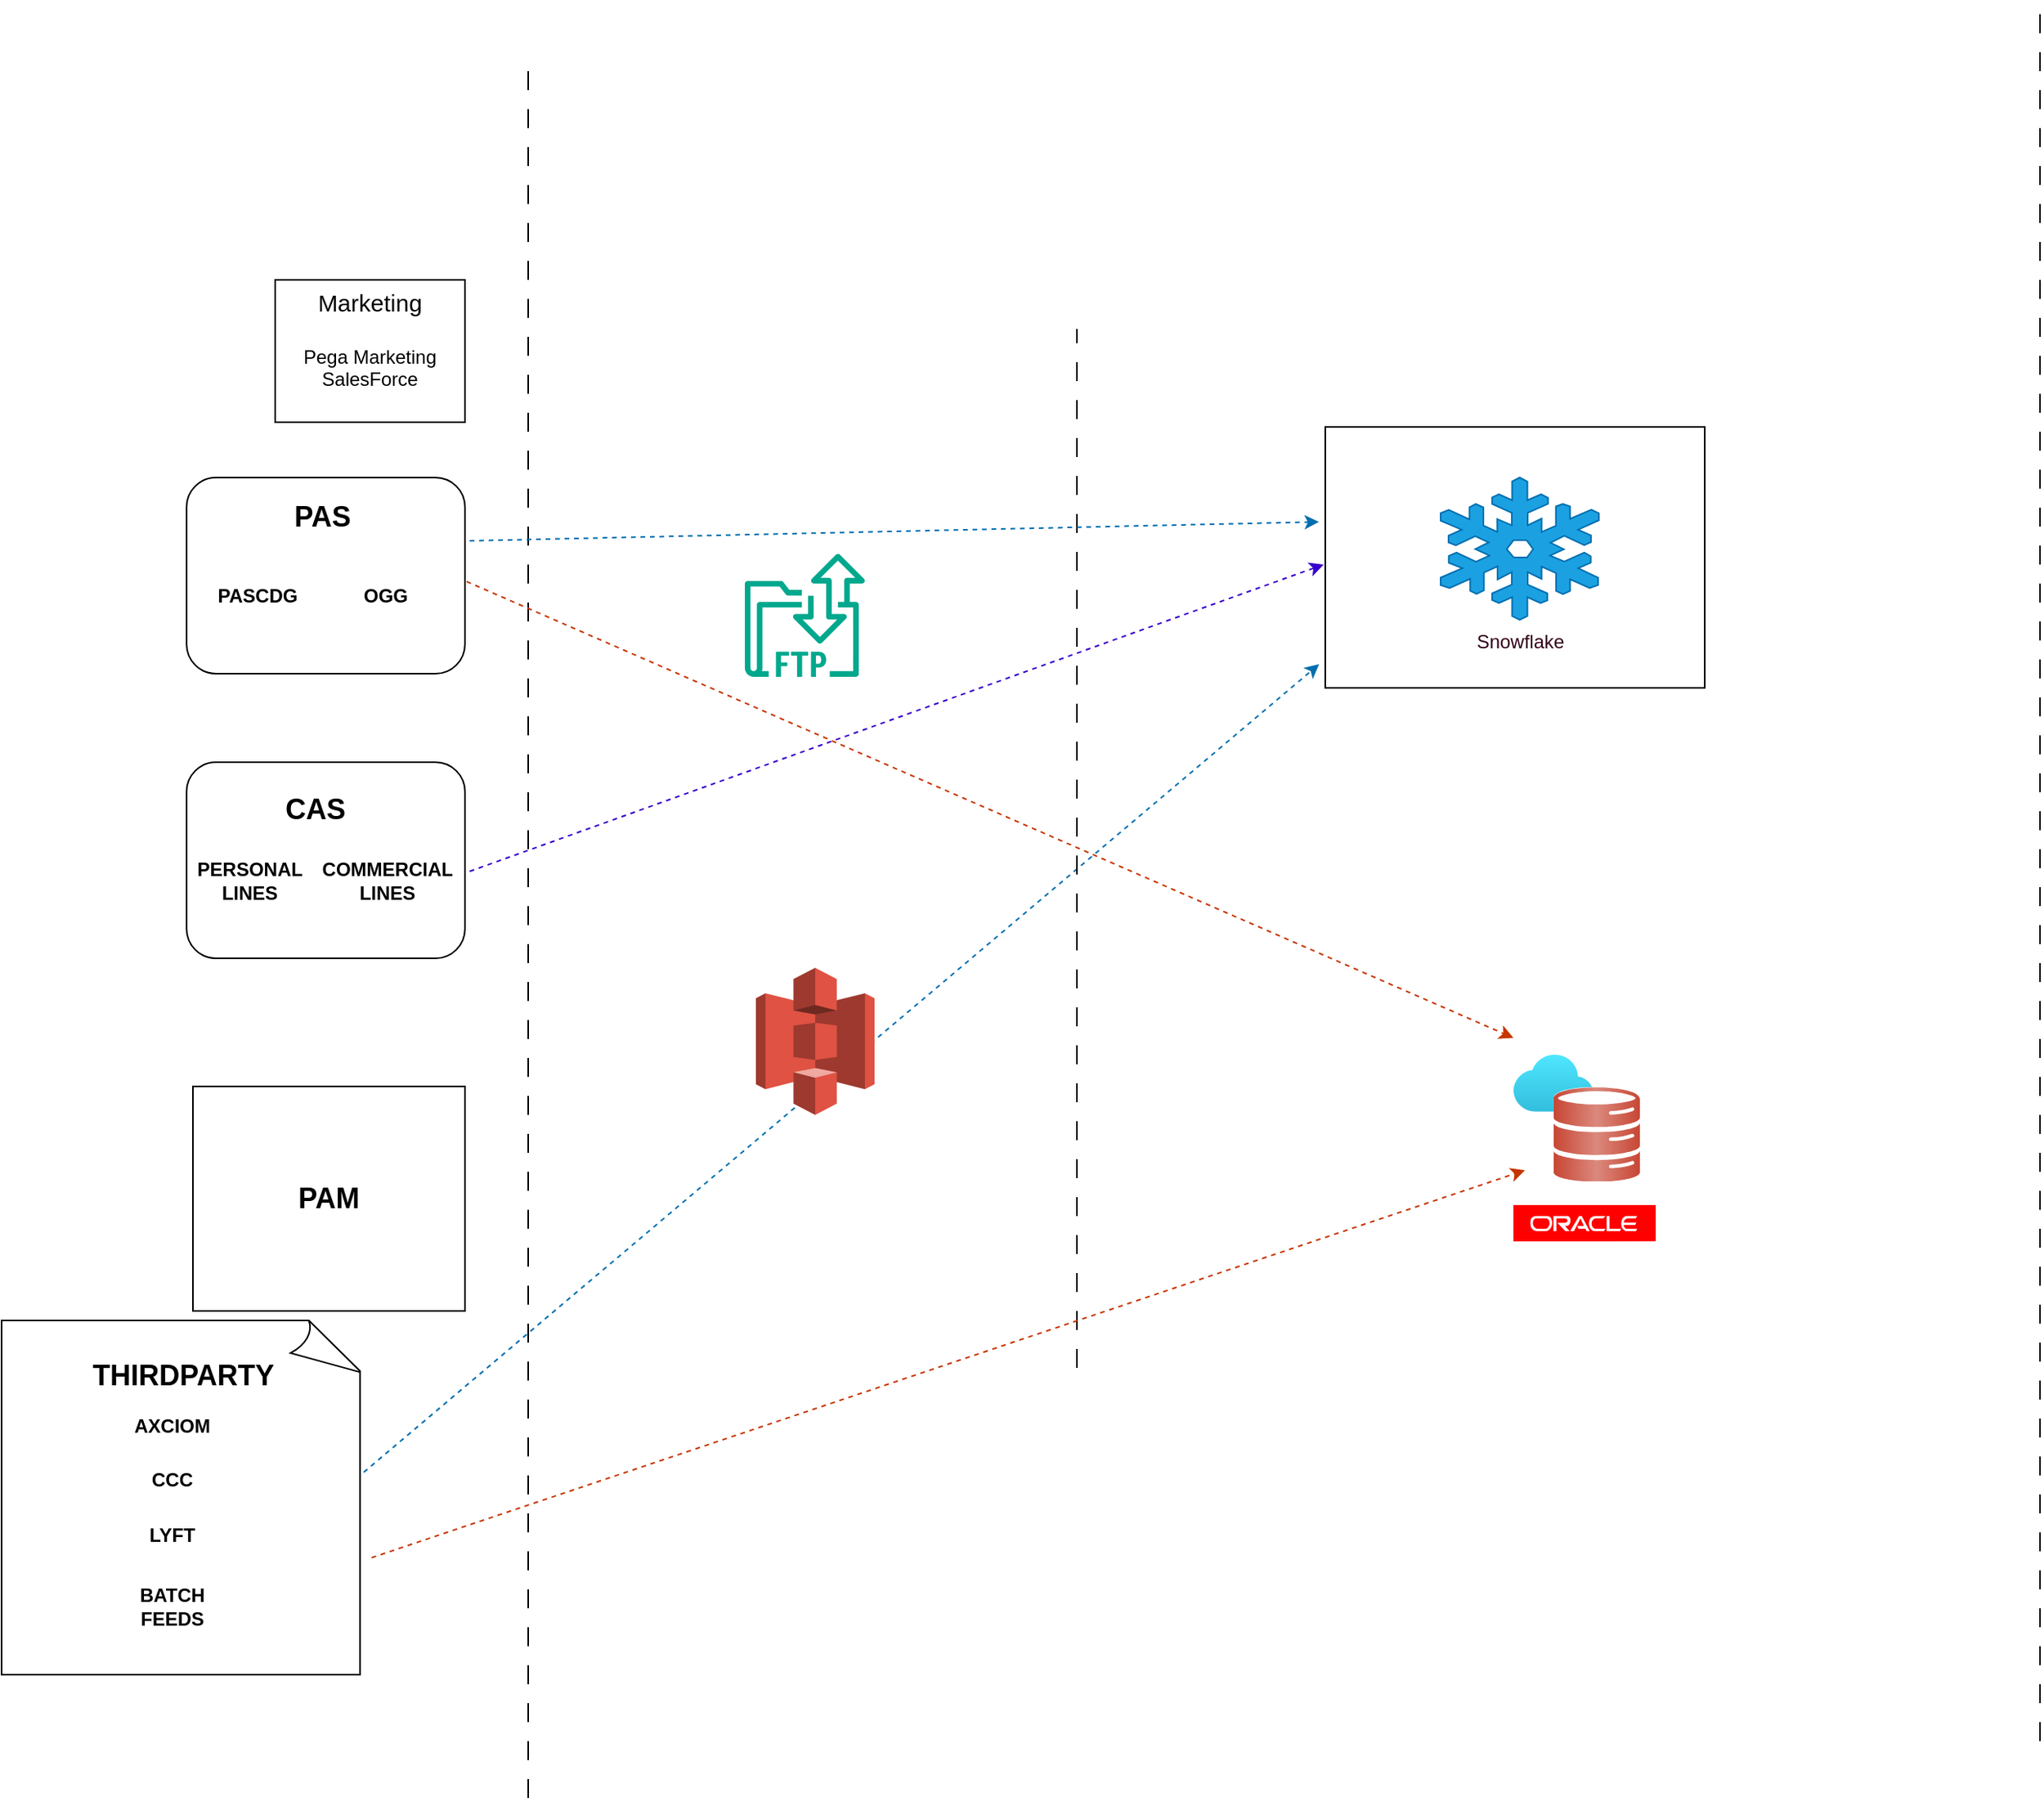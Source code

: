 <mxfile version="26.0.14">
  <diagram name="Page-1" id="NFFxarhEMAOD1l_7tfLz">
    <mxGraphModel dx="1622" dy="1098" grid="0" gridSize="10" guides="1" tooltips="1" connect="1" arrows="1" fold="1" page="0" pageScale="1" pageWidth="850" pageHeight="1100" background="light-dark(#ffffff, #121212)" math="0" shadow="0">
      <root>
        <mxCell id="0" />
        <mxCell id="1" parent="0" />
        <mxCell id="VsWn_zQ_5K-JtCPvT7dE-17" value="" style="endArrow=classic;html=1;rounded=0;entryX=-0.016;entryY=0.909;entryDx=0;entryDy=0;entryPerimeter=0;dashed=1;fillColor=#1ba1e2;strokeColor=#006EAF;" edge="1" parent="1" target="sHkjBtiZ9pyr3r2fbtkL-11">
          <mxGeometry width="50" height="50" relative="1" as="geometry">
            <mxPoint x="96" y="894" as="sourcePoint" />
            <mxPoint x="146" y="844" as="targetPoint" />
          </mxGeometry>
        </mxCell>
        <mxCell id="VsWn_zQ_5K-JtCPvT7dE-3" value="" style="whiteSpace=wrap;html=1;shape=mxgraph.basic.document" vertex="1" parent="1">
          <mxGeometry x="-133" y="798" width="229" height="224" as="geometry" />
        </mxCell>
        <mxCell id="sHkjBtiZ9pyr3r2fbtkL-1" value="&lt;font style=&quot;font-size: 15px;&quot;&gt;Marketing&lt;/font&gt;&lt;div&gt;&lt;span style=&quot;font-size: 15px;&quot;&gt;&lt;br&gt;&lt;/span&gt;Pega Marketing&lt;div&gt;SalesForce&lt;br&gt;&lt;div&gt;&lt;br&gt;&lt;/div&gt;&lt;/div&gt;&lt;/div&gt;" style="rounded=0;whiteSpace=wrap;html=1;" parent="1" vertex="1">
          <mxGeometry x="40" y="140" width="120" height="90" as="geometry" />
        </mxCell>
        <mxCell id="sHkjBtiZ9pyr3r2fbtkL-20" value="" style="image;aspect=fixed;html=1;points=[];align=center;fontSize=12;image=img/lib/azure2/databases/Oracle_Database.svg;" parent="1" vertex="1">
          <mxGeometry x="823" y="630" width="80" height="80" as="geometry" />
        </mxCell>
        <mxCell id="sHkjBtiZ9pyr3r2fbtkL-3" value="" style="endArrow=none;html=1;rounded=0;dashed=1;dashPattern=12 12;" parent="1" edge="1">
          <mxGeometry width="50" height="50" relative="1" as="geometry">
            <mxPoint x="200" y="1100" as="sourcePoint" />
            <mxPoint x="200" as="targetPoint" />
          </mxGeometry>
        </mxCell>
        <mxCell id="sHkjBtiZ9pyr3r2fbtkL-5" value="" style="endArrow=none;html=1;rounded=0;dashed=1;dashPattern=12 12;" parent="1" edge="1">
          <mxGeometry width="50" height="50" relative="1" as="geometry">
            <mxPoint x="1156" y="1064" as="sourcePoint" />
            <mxPoint x="1156" y="-36" as="targetPoint" />
          </mxGeometry>
        </mxCell>
        <mxCell id="sHkjBtiZ9pyr3r2fbtkL-11" value="" style="rounded=0;whiteSpace=wrap;html=1;" parent="1" vertex="1">
          <mxGeometry x="704" y="233" width="240" height="165" as="geometry" />
        </mxCell>
        <mxCell id="sHkjBtiZ9pyr3r2fbtkL-18" value="&lt;font style=&quot;color: rgb(51, 0, 26);&quot;&gt;Snowflake&lt;/font&gt;" style="shape=mxgraph.signs.nature.snowflake;html=1;pointerEvents=1;fillColor=#1ba1e2;strokeColor=#006EAF;verticalLabelPosition=bottom;verticalAlign=top;align=center;fontColor=#ffffff;" parent="1" vertex="1">
          <mxGeometry x="777" y="265" width="100" height="90" as="geometry" />
        </mxCell>
        <mxCell id="sHkjBtiZ9pyr3r2fbtkL-22" value="" style="dashed=0;outlineConnect=0;html=1;align=center;labelPosition=center;verticalLabelPosition=bottom;verticalAlign=top;shape=mxgraph.weblogos.oracle;fillColor=#FF0000;strokeColor=none" parent="1" vertex="1">
          <mxGeometry x="823" y="725" width="90" height="23" as="geometry" />
        </mxCell>
        <mxCell id="sHkjBtiZ9pyr3r2fbtkL-24" value="" style="outlineConnect=0;dashed=0;verticalLabelPosition=bottom;verticalAlign=top;align=center;html=1;shape=mxgraph.aws3.s3;fillColor=#E05243;gradientColor=none;" parent="1" vertex="1">
          <mxGeometry x="344" y="575" width="75" height="93" as="geometry" />
        </mxCell>
        <mxCell id="sHkjBtiZ9pyr3r2fbtkL-26" value="&lt;font style=&quot;font-size: 18px;&quot;&gt;&lt;b&gt;PAM&lt;/b&gt;&lt;/font&gt;" style="rounded=0;whiteSpace=wrap;html=1;" parent="1" vertex="1">
          <mxGeometry x="-12" y="650" width="172" height="142" as="geometry" />
        </mxCell>
        <mxCell id="sHkjBtiZ9pyr3r2fbtkL-32" value="" style="endArrow=none;html=1;rounded=0;dashed=1;dashPattern=12 12;" edge="1" parent="1">
          <mxGeometry width="50" height="50" relative="1" as="geometry">
            <mxPoint x="547" y="828" as="sourcePoint" />
            <mxPoint x="547" y="171" as="targetPoint" />
          </mxGeometry>
        </mxCell>
        <mxCell id="VsWn_zQ_5K-JtCPvT7dE-24" value="" style="rounded=1;whiteSpace=wrap;html=1;" vertex="1" parent="1">
          <mxGeometry x="-16" y="265" width="176" height="124" as="geometry" />
        </mxCell>
        <mxCell id="VsWn_zQ_5K-JtCPvT7dE-2" value="CCC" style="text;html=1;align=center;verticalAlign=middle;whiteSpace=wrap;rounded=0;fontSize=12;fontStyle=1;dashed=1;strokeWidth=7;" vertex="1" parent="1">
          <mxGeometry x="-55" y="884" width="60" height="30" as="geometry" />
        </mxCell>
        <mxCell id="VsWn_zQ_5K-JtCPvT7dE-1" value="&lt;h2&gt;&lt;font&gt;THIRDPARTY&lt;/font&gt;&lt;/h2&gt;" style="text;html=1;align=center;verticalAlign=middle;whiteSpace=wrap;rounded=0;fontStyle=1;fontSize=12;" vertex="1" parent="1">
          <mxGeometry x="-103.5" y="818" width="170" height="30" as="geometry" />
        </mxCell>
        <mxCell id="VsWn_zQ_5K-JtCPvT7dE-7" value="&lt;h4&gt;&lt;b&gt;AXCIOM&lt;/b&gt;&lt;/h4&gt;" style="text;html=1;align=center;verticalAlign=middle;whiteSpace=wrap;rounded=0;shadow=0;glass=0;perimeterSpacing=8;dashed=1;" vertex="1" parent="1">
          <mxGeometry x="-55" y="852" width="60" height="26" as="geometry" />
        </mxCell>
        <mxCell id="VsWn_zQ_5K-JtCPvT7dE-11" value="&lt;b&gt;&lt;font style=&quot;color: rgb(0, 0, 0);&quot;&gt;LYFT&lt;/font&gt;&lt;/b&gt;" style="text;html=1;align=center;verticalAlign=middle;whiteSpace=wrap;rounded=0;" vertex="1" parent="1">
          <mxGeometry x="-55" y="919" width="60" height="30" as="geometry" />
        </mxCell>
        <mxCell id="VsWn_zQ_5K-JtCPvT7dE-15" value="BATCH FEEDS" style="text;html=1;align=center;verticalAlign=middle;whiteSpace=wrap;rounded=0;fontStyle=1" vertex="1" parent="1">
          <mxGeometry x="-55" y="964" width="60" height="30" as="geometry" />
        </mxCell>
        <mxCell id="VsWn_zQ_5K-JtCPvT7dE-18" value="" style="rounded=1;whiteSpace=wrap;html=1;" vertex="1" parent="1">
          <mxGeometry x="-16" y="445" width="176" height="124" as="geometry" />
        </mxCell>
        <mxCell id="VsWn_zQ_5K-JtCPvT7dE-19" value="&lt;h2&gt;&lt;b&gt;CAS&lt;/b&gt;&lt;/h2&gt;" style="text;html=1;align=center;verticalAlign=middle;whiteSpace=wrap;rounded=0;" vertex="1" parent="1">
          <mxGeometry x="2" y="460" width="127" height="30" as="geometry" />
        </mxCell>
        <mxCell id="VsWn_zQ_5K-JtCPvT7dE-21" value="&lt;h4&gt;PERSONAL LINES&lt;/h4&gt;" style="text;html=1;align=center;verticalAlign=middle;whiteSpace=wrap;rounded=0;" vertex="1" parent="1">
          <mxGeometry x="-6" y="505" width="60" height="30" as="geometry" />
        </mxCell>
        <mxCell id="VsWn_zQ_5K-JtCPvT7dE-23" value="&lt;h4&gt;COMMERCIAL LINES&lt;/h4&gt;" style="text;html=1;align=center;verticalAlign=middle;whiteSpace=wrap;rounded=0;" vertex="1" parent="1">
          <mxGeometry x="81" y="505" width="60" height="30" as="geometry" />
        </mxCell>
        <mxCell id="VsWn_zQ_5K-JtCPvT7dE-25" value="&lt;h2&gt;&lt;b&gt;PAS&lt;/b&gt;&lt;/h2&gt;" style="text;html=1;align=center;verticalAlign=middle;whiteSpace=wrap;rounded=0;" vertex="1" parent="1">
          <mxGeometry x="40" y="275" width="60" height="30" as="geometry" />
        </mxCell>
        <mxCell id="VsWn_zQ_5K-JtCPvT7dE-26" value="&lt;h4&gt;PASCDG&lt;/h4&gt;" style="text;html=1;align=center;verticalAlign=middle;whiteSpace=wrap;rounded=0;" vertex="1" parent="1">
          <mxGeometry x="-1" y="325" width="60" height="30" as="geometry" />
        </mxCell>
        <mxCell id="VsWn_zQ_5K-JtCPvT7dE-28" value="&lt;h4&gt;OGG&lt;/h4&gt;" style="text;html=1;align=center;verticalAlign=middle;whiteSpace=wrap;rounded=0;" vertex="1" parent="1">
          <mxGeometry x="80" y="325" width="60" height="30" as="geometry" />
        </mxCell>
        <mxCell id="sHkjBtiZ9pyr3r2fbtkL-23" value="" style="sketch=0;outlineConnect=0;fontColor=#232F3E;gradientColor=none;fillColor=#01A88D;strokeColor=none;dashed=0;verticalLabelPosition=bottom;verticalAlign=top;align=center;html=1;fontSize=12;fontStyle=0;aspect=fixed;shape=mxgraph.aws4.transfer_for_ftp_resource;" parent="1" vertex="1">
          <mxGeometry x="337" y="313" width="76" height="78" as="geometry" />
        </mxCell>
        <mxCell id="VsWn_zQ_5K-JtCPvT7dE-31" value="" style="endArrow=classic;html=1;rounded=0;fillColor=#6a00ff;strokeColor=#3700CC;dashed=1;" edge="1" parent="1">
          <mxGeometry width="50" height="50" relative="1" as="geometry">
            <mxPoint x="163" y="514" as="sourcePoint" />
            <mxPoint x="703" y="320" as="targetPoint" />
          </mxGeometry>
        </mxCell>
        <mxCell id="VsWn_zQ_5K-JtCPvT7dE-32" value="" style="endArrow=classic;html=1;rounded=0;entryX=0.091;entryY=0.913;entryDx=0;entryDy=0;entryPerimeter=0;fillColor=#fa6800;strokeColor=#C73500;dashed=1;" edge="1" parent="1" target="sHkjBtiZ9pyr3r2fbtkL-20">
          <mxGeometry width="50" height="50" relative="1" as="geometry">
            <mxPoint x="101" y="948" as="sourcePoint" />
            <mxPoint x="151" y="898" as="targetPoint" />
          </mxGeometry>
        </mxCell>
        <mxCell id="VsWn_zQ_5K-JtCPvT7dE-33" value="" style="endArrow=classic;html=1;rounded=0;fillColor=#1ba1e2;strokeColor=#006EAF;dashed=1;" edge="1" parent="1">
          <mxGeometry width="50" height="50" relative="1" as="geometry">
            <mxPoint x="163" y="305" as="sourcePoint" />
            <mxPoint x="700" y="293" as="targetPoint" />
          </mxGeometry>
        </mxCell>
        <mxCell id="VsWn_zQ_5K-JtCPvT7dE-34" value="" style="endArrow=classic;html=1;rounded=0;fillColor=#fa6800;strokeColor=#C73500;dashed=1;" edge="1" parent="1">
          <mxGeometry width="50" height="50" relative="1" as="geometry">
            <mxPoint x="161" y="330.72" as="sourcePoint" />
            <mxPoint x="823" y="619.284" as="targetPoint" />
          </mxGeometry>
        </mxCell>
      </root>
    </mxGraphModel>
  </diagram>
</mxfile>
